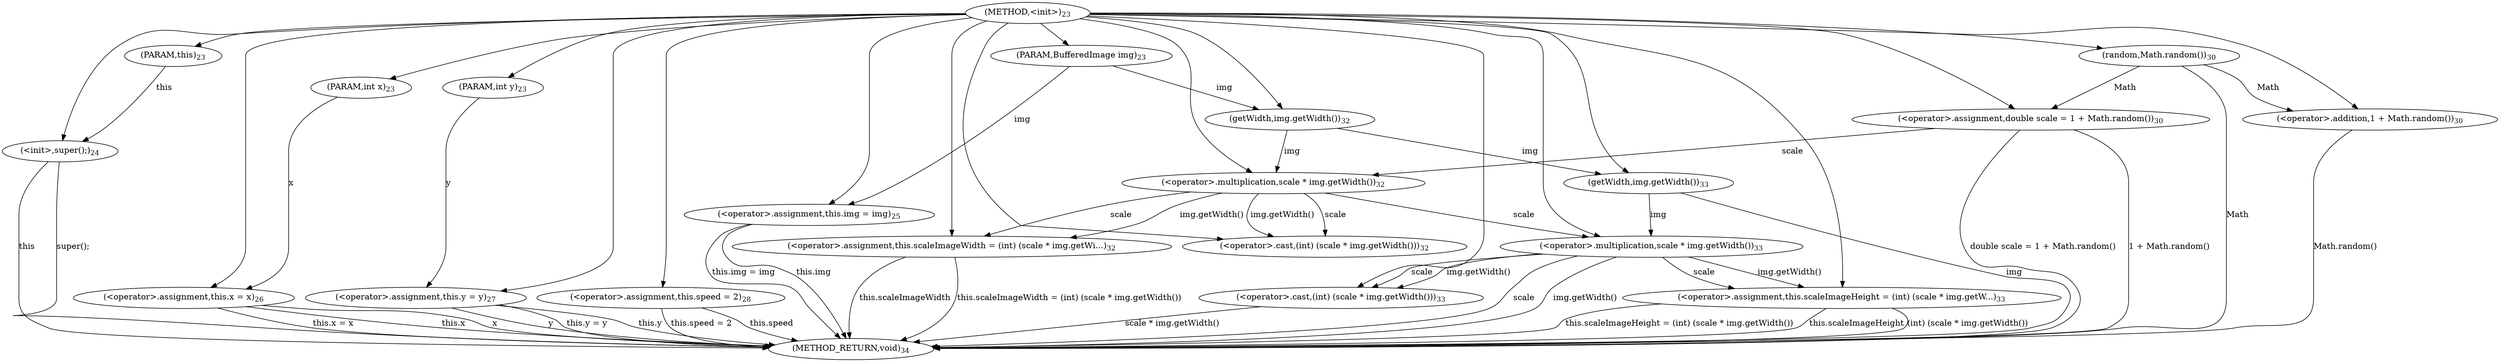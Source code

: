 digraph "&lt;init&gt;" {  
"40" [label = <(METHOD,&lt;init&gt;)<SUB>23</SUB>> ]
"90" [label = <(METHOD_RETURN,void)<SUB>34</SUB>> ]
"6" [label = <(PARAM,this)<SUB>23</SUB>> ]
"41" [label = <(PARAM,BufferedImage img)<SUB>23</SUB>> ]
"42" [label = <(PARAM,int x)<SUB>23</SUB>> ]
"43" [label = <(PARAM,int y)<SUB>23</SUB>> ]
"11" [label = <(&lt;init&gt;,super();)<SUB>24</SUB>> ]
"45" [label = <(&lt;operator&gt;.assignment,this.img = img)<SUB>25</SUB>> ]
"49" [label = <(&lt;operator&gt;.assignment,this.x = x)<SUB>26</SUB>> ]
"53" [label = <(&lt;operator&gt;.assignment,this.y = y)<SUB>27</SUB>> ]
"57" [label = <(&lt;operator&gt;.assignment,this.speed = 2)<SUB>28</SUB>> ]
"62" [label = <(&lt;operator&gt;.assignment,double scale = 1 + Math.random())<SUB>30</SUB>> ]
"68" [label = <(&lt;operator&gt;.assignment,this.scaleImageWidth = (int) (scale * img.getWi...)<SUB>32</SUB>> ]
"78" [label = <(&lt;operator&gt;.assignment,this.scaleImageHeight = (int) (scale * img.getW...)<SUB>33</SUB>> ]
"11" [label = <(&lt;init&gt;,super();)<SUB>24</SUB>> ]
"45" [label = <(&lt;operator&gt;.assignment,this.img = img)<SUB>25</SUB>> ]
"45" [label = <(&lt;operator&gt;.assignment,this.img = img)<SUB>25</SUB>> ]
"49" [label = <(&lt;operator&gt;.assignment,this.x = x)<SUB>26</SUB>> ]
"49" [label = <(&lt;operator&gt;.assignment,this.x = x)<SUB>26</SUB>> ]
"53" [label = <(&lt;operator&gt;.assignment,this.y = y)<SUB>27</SUB>> ]
"53" [label = <(&lt;operator&gt;.assignment,this.y = y)<SUB>27</SUB>> ]
"57" [label = <(&lt;operator&gt;.assignment,this.speed = 2)<SUB>28</SUB>> ]
"57" [label = <(&lt;operator&gt;.assignment,this.speed = 2)<SUB>28</SUB>> ]
"62" [label = <(&lt;operator&gt;.assignment,double scale = 1 + Math.random())<SUB>30</SUB>> ]
"62" [label = <(&lt;operator&gt;.assignment,double scale = 1 + Math.random())<SUB>30</SUB>> ]
"68" [label = <(&lt;operator&gt;.assignment,this.scaleImageWidth = (int) (scale * img.getWi...)<SUB>32</SUB>> ]
"68" [label = <(&lt;operator&gt;.assignment,this.scaleImageWidth = (int) (scale * img.getWi...)<SUB>32</SUB>> ]
"78" [label = <(&lt;operator&gt;.assignment,this.scaleImageHeight = (int) (scale * img.getW...)<SUB>33</SUB>> ]
"78" [label = <(&lt;operator&gt;.assignment,this.scaleImageHeight = (int) (scale * img.getW...)<SUB>33</SUB>> ]
"64" [label = <(&lt;operator&gt;.addition,1 + Math.random())<SUB>30</SUB>> ]
"64" [label = <(&lt;operator&gt;.addition,1 + Math.random())<SUB>30</SUB>> ]
"72" [label = <(&lt;operator&gt;.cast,(int) (scale * img.getWidth()))<SUB>32</SUB>> ]
"72" [label = <(&lt;operator&gt;.cast,(int) (scale * img.getWidth()))<SUB>32</SUB>> ]
"82" [label = <(&lt;operator&gt;.cast,(int) (scale * img.getWidth()))<SUB>33</SUB>> ]
"82" [label = <(&lt;operator&gt;.cast,(int) (scale * img.getWidth()))<SUB>33</SUB>> ]
"66" [label = <(random,Math.random())<SUB>30</SUB>> ]
"74" [label = <(&lt;operator&gt;.multiplication,scale * img.getWidth())<SUB>32</SUB>> ]
"74" [label = <(&lt;operator&gt;.multiplication,scale * img.getWidth())<SUB>32</SUB>> ]
"84" [label = <(&lt;operator&gt;.multiplication,scale * img.getWidth())<SUB>33</SUB>> ]
"84" [label = <(&lt;operator&gt;.multiplication,scale * img.getWidth())<SUB>33</SUB>> ]
"76" [label = <(getWidth,img.getWidth())<SUB>32</SUB>> ]
"86" [label = <(getWidth,img.getWidth())<SUB>33</SUB>> ]
  "11" -> "90"  [ label = "this"] 
  "11" -> "90"  [ label = "super();"] 
  "45" -> "90"  [ label = "this.img"] 
  "45" -> "90"  [ label = "this.img = img"] 
  "49" -> "90"  [ label = "this.x"] 
  "49" -> "90"  [ label = "x"] 
  "49" -> "90"  [ label = "this.x = x"] 
  "53" -> "90"  [ label = "this.y"] 
  "53" -> "90"  [ label = "y"] 
  "53" -> "90"  [ label = "this.y = y"] 
  "57" -> "90"  [ label = "this.speed"] 
  "57" -> "90"  [ label = "this.speed = 2"] 
  "64" -> "90"  [ label = "Math.random()"] 
  "62" -> "90"  [ label = "1 + Math.random()"] 
  "62" -> "90"  [ label = "double scale = 1 + Math.random()"] 
  "68" -> "90"  [ label = "this.scaleImageWidth"] 
  "68" -> "90"  [ label = "this.scaleImageWidth = (int) (scale * img.getWidth())"] 
  "78" -> "90"  [ label = "this.scaleImageHeight"] 
  "84" -> "90"  [ label = "scale"] 
  "86" -> "90"  [ label = "img"] 
  "84" -> "90"  [ label = "img.getWidth()"] 
  "82" -> "90"  [ label = "scale * img.getWidth()"] 
  "78" -> "90"  [ label = "(int) (scale * img.getWidth())"] 
  "78" -> "90"  [ label = "this.scaleImageHeight = (int) (scale * img.getWidth())"] 
  "66" -> "90"  [ label = "Math"] 
  "40" -> "6" 
  "40" -> "41" 
  "40" -> "42" 
  "40" -> "43" 
  "41" -> "45"  [ label = "img"] 
  "40" -> "45" 
  "42" -> "49"  [ label = "x"] 
  "40" -> "49" 
  "43" -> "53"  [ label = "y"] 
  "40" -> "53" 
  "40" -> "57" 
  "40" -> "62" 
  "66" -> "62"  [ label = "Math"] 
  "40" -> "68" 
  "74" -> "68"  [ label = "scale"] 
  "74" -> "68"  [ label = "img.getWidth()"] 
  "40" -> "78" 
  "84" -> "78"  [ label = "scale"] 
  "84" -> "78"  [ label = "img.getWidth()"] 
  "6" -> "11"  [ label = "this"] 
  "40" -> "11" 
  "40" -> "64" 
  "66" -> "64"  [ label = "Math"] 
  "40" -> "72" 
  "74" -> "72"  [ label = "scale"] 
  "74" -> "72"  [ label = "img.getWidth()"] 
  "40" -> "82" 
  "84" -> "82"  [ label = "scale"] 
  "84" -> "82"  [ label = "img.getWidth()"] 
  "40" -> "66" 
  "62" -> "74"  [ label = "scale"] 
  "40" -> "74" 
  "76" -> "74"  [ label = "img"] 
  "74" -> "84"  [ label = "scale"] 
  "40" -> "84" 
  "86" -> "84"  [ label = "img"] 
  "40" -> "76" 
  "41" -> "76"  [ label = "img"] 
  "76" -> "86"  [ label = "img"] 
  "40" -> "86" 
}
